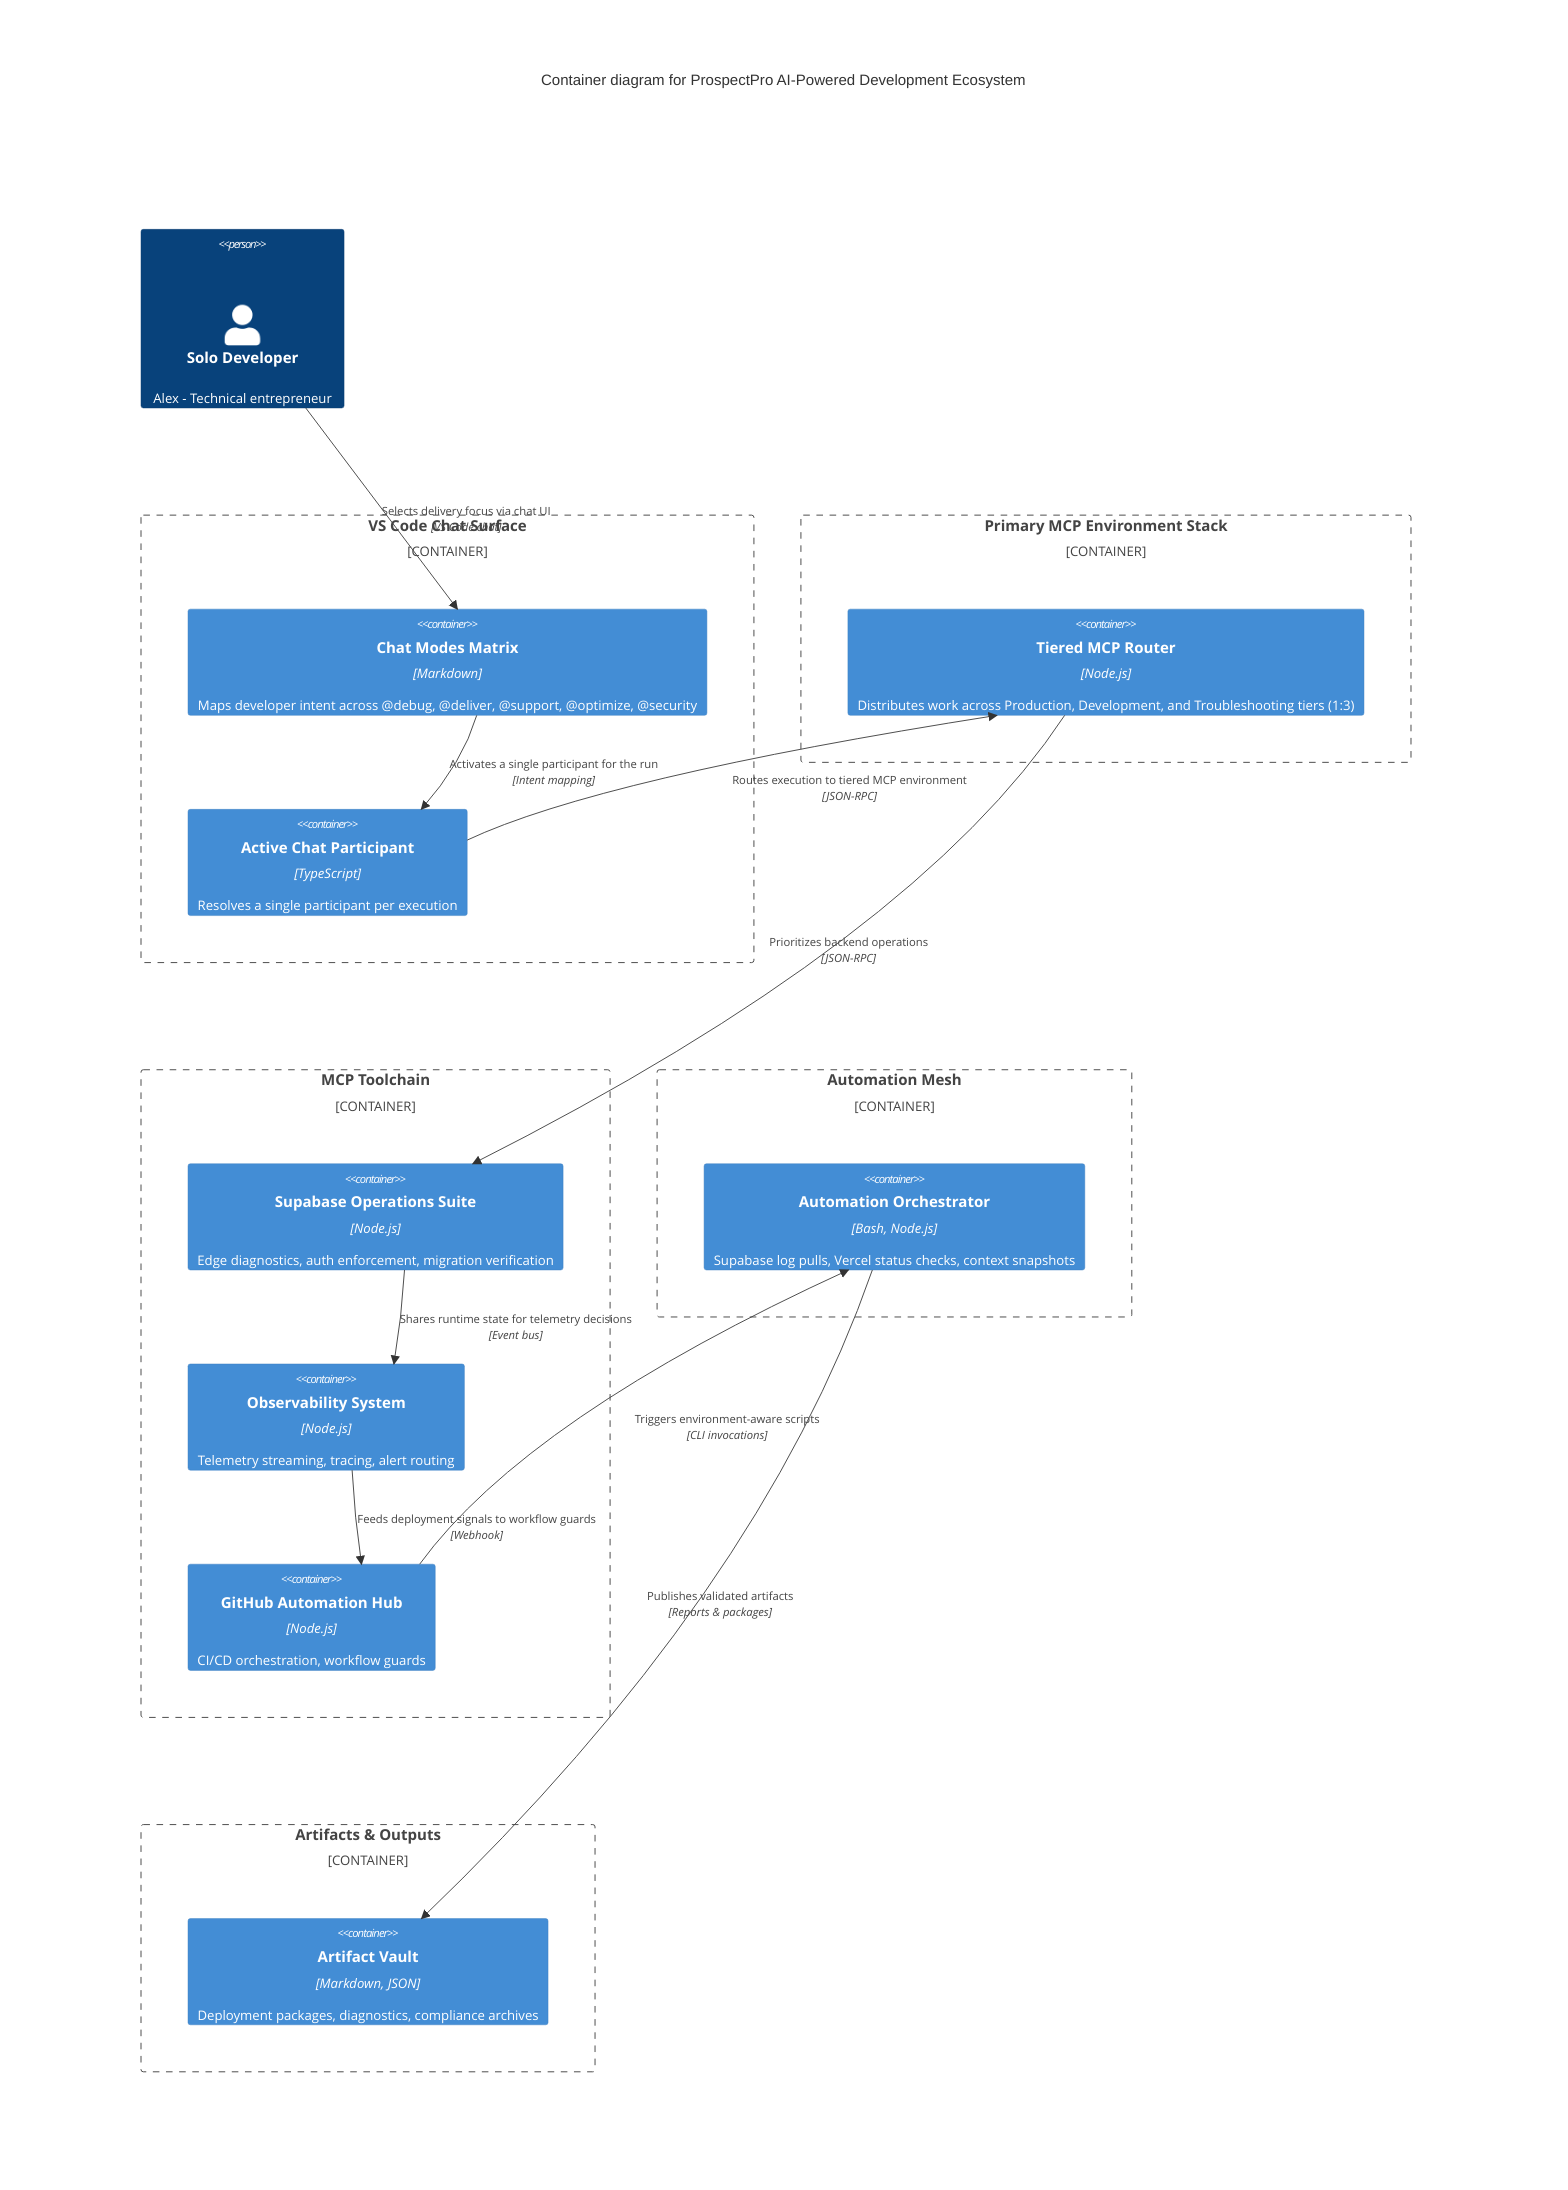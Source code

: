 C4Container
    title Container diagram for ProspectPro AI-Powered Development Ecosystem

    Person(dev, "Solo Developer", "Alex - Technical entrepreneur", "Orchestrates AI agents and dev tools")

    Container_Boundary(chat_ui, "VS Code Chat Surface") {
        Container(chat_modes, "Chat Modes Matrix", "Markdown", "Maps developer intent across @debug, @deliver, @support, @optimize, @security")
        Container(active_participant, "Active Chat Participant", "TypeScript", "Resolves a single participant per execution")
    }

    Container_Boundary(environment_layer, "Primary MCP Environment Stack") {
        Container(primary_mcp_stack, "Tiered MCP Router", "Node.js", "Distributes work across Production, Development, and Troubleshooting tiers (1:3)")
    }

    Container_Boundary(mcp_tools, "MCP Toolchain") {
        Container(supabase_ops, "Supabase Operations Suite", "Node.js", "Edge diagnostics, auth enforcement, migration verification")
        Container(observability_suite, "Observability System", "Node.js", "Telemetry streaming, tracing, alert routing")
        Container(github_automation, "GitHub Automation Hub", "Node.js", "CI/CD orchestration, workflow guards")
    }

    Container_Boundary(automation_layer, "Automation Mesh") {
        Container(automation_mesh, "Automation Orchestrator", "Bash, Node.js", "Supabase log pulls, Vercel status checks, context snapshots")
    }

    Container_Boundary(artifacts, "Artifacts & Outputs") {
        Container(artifact_vault, "Artifact Vault", "Markdown, JSON", "Deployment packages, diagnostics, compliance archives")
    }

    Rel(dev, chat_modes, "Selects delivery focus via chat UI", "VS Code chat")
    Rel(chat_modes, active_participant, "Activates a single participant for the run", "Intent mapping")
    Rel(active_participant, primary_mcp_stack, "Routes execution to tiered MCP environment", "JSON-RPC")
    Rel(primary_mcp_stack, supabase_ops, "Prioritizes backend operations", "JSON-RPC")
    Rel(supabase_ops, observability_suite, "Shares runtime state for telemetry decisions", "Event bus")
    Rel(observability_suite, github_automation, "Feeds deployment signals to workflow guards", "Webhook")
    Rel(github_automation, automation_mesh, "Triggers environment-aware scripts", "CLI invocations")
    Rel(automation_mesh, artifact_vault, "Publishes validated artifacts", "Reports & packages")